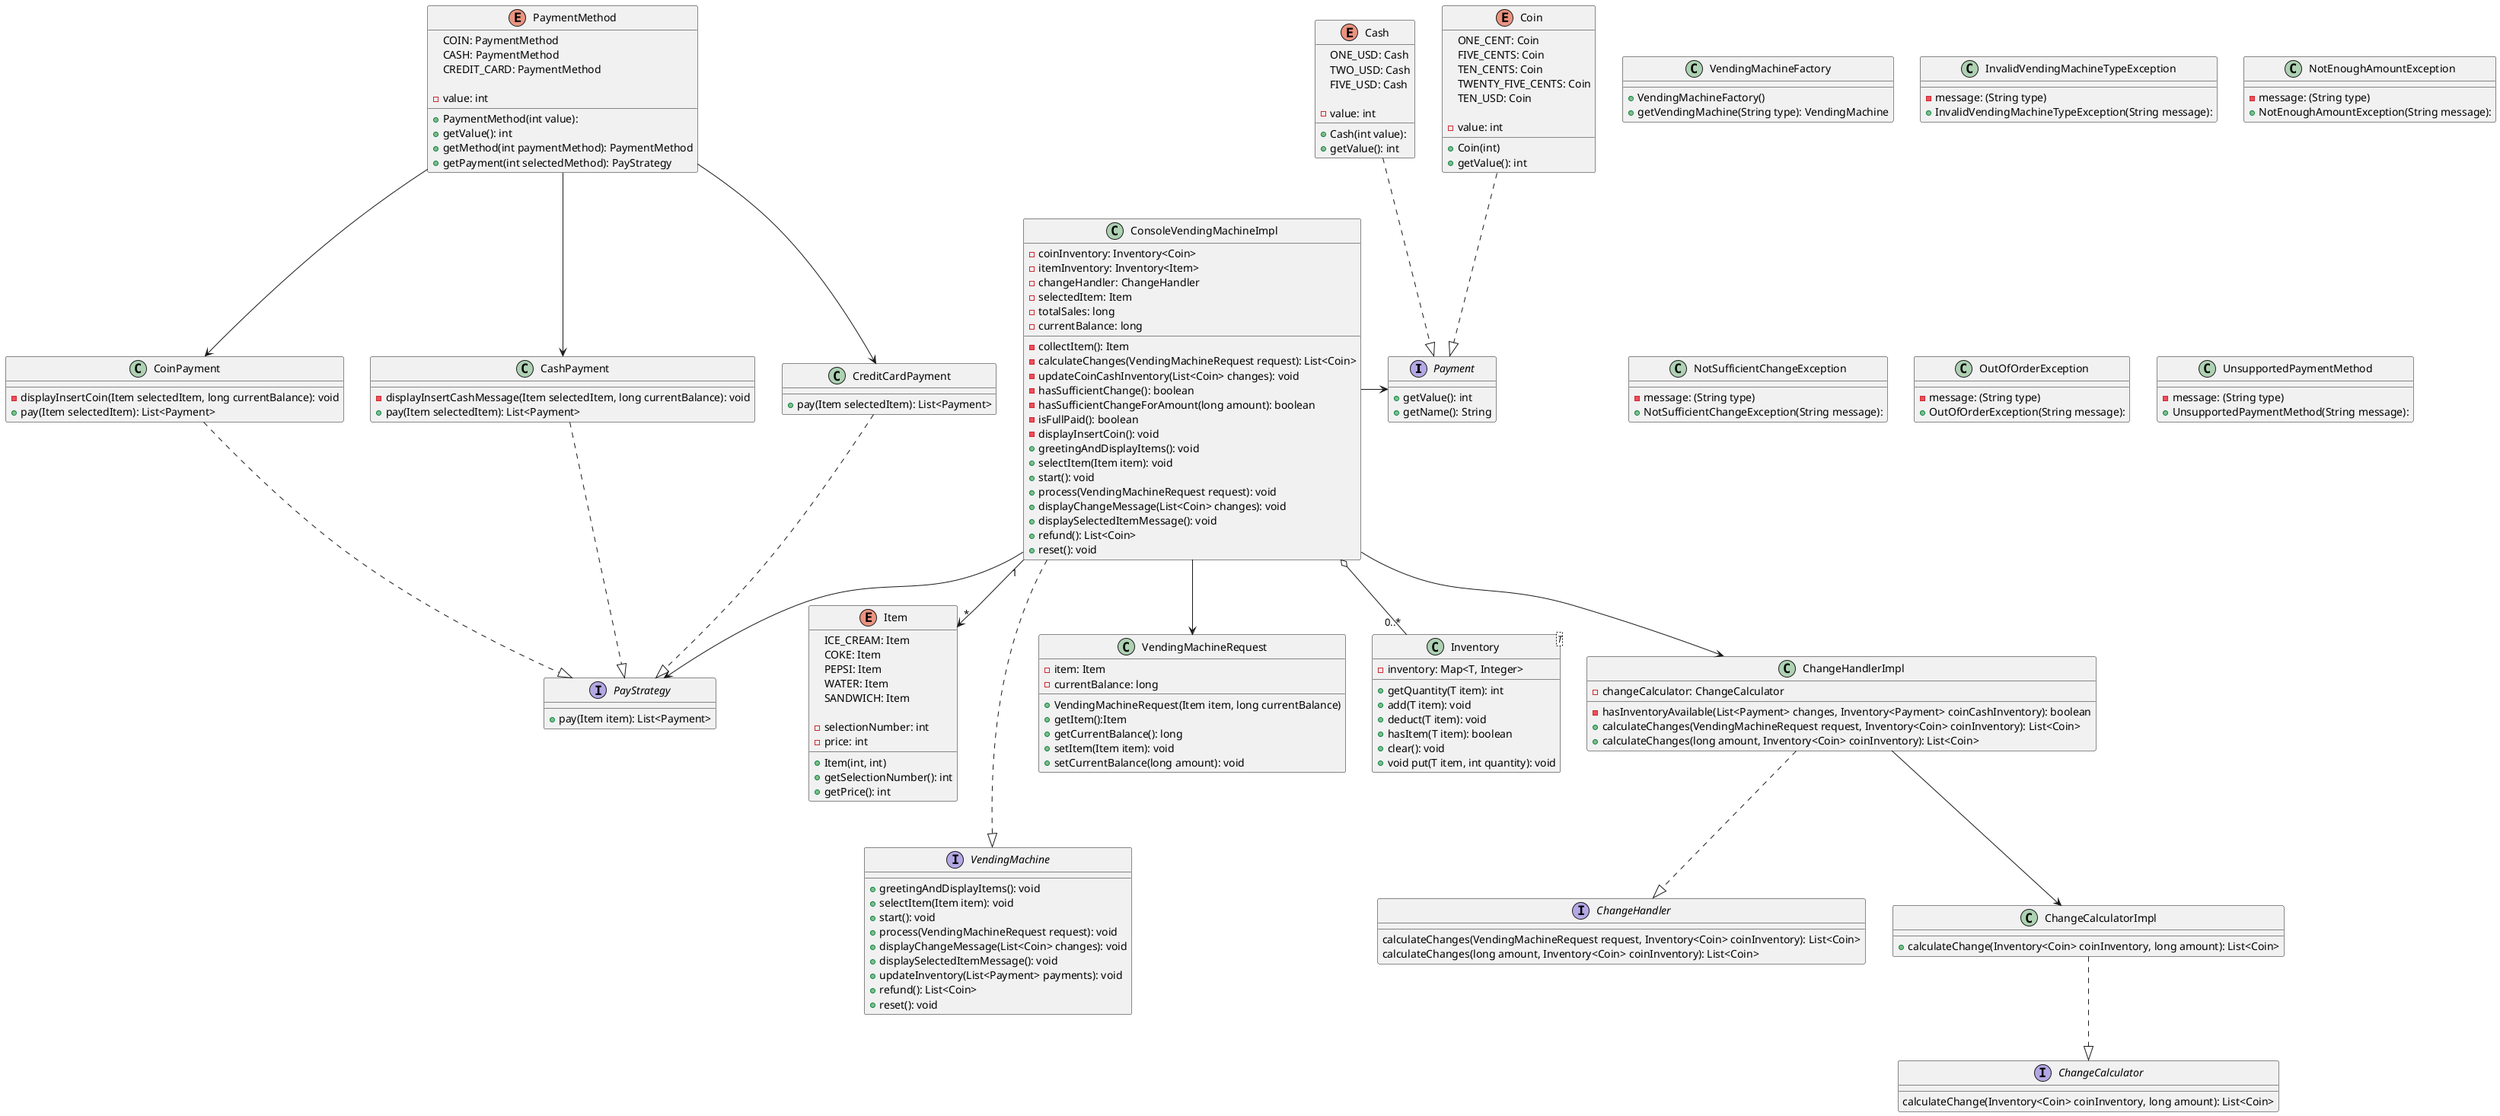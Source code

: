 @startuml
'https://plantuml.com/class-diagram

interface Payment{
+ getValue(): int
+ getName(): String
}

interface PayStrategy {
+ pay(Item item): List<Payment>
}

class CoinPayment{
- displayInsertCoin(Item selectedItem, long currentBalance): void
+ pay(Item selectedItem): List<Payment>
}

class CashPayment{
- displayInsertCashMessage(Item selectedItem, long currentBalance): void
+ pay(Item selectedItem): List<Payment>
}
class CreditCardPayment {
+ pay(Item selectedItem): List<Payment>
}
CoinPayment ..|> PayStrategy
CashPayment ..|> PayStrategy
CreditCardPayment ..|> PayStrategy

enum PaymentMethod {
COIN: PaymentMethod
CASH: PaymentMethod
CREDIT_CARD: PaymentMethod

- value: int
+ PaymentMethod(int value):
+ getValue(): int
+ getMethod(int paymentMethod): PaymentMethod
+ getPayment(int selectedMethod): PayStrategy
}
PaymentMethod --> CoinPayment
PaymentMethod --> CashPayment
PaymentMethod --> CreditCardPayment


enum Cash {
ONE_USD: Cash
TWO_USD: Cash
FIVE_USD: Cash

- value: int
+ Cash(int value):
+ getValue(): int
}

Cash ..|> Payment
Coin ..|> Payment

enum Coin {
ONE_CENT: Coin
FIVE_CENTS: Coin
TEN_CENTS: Coin
TWENTY_FIVE_CENTS: Coin
TEN_USD: Coin

- value: int
+ Coin(int)
+ getValue(): int
}

enum Item {
ICE_CREAM: Item
COKE: Item
PEPSI: Item
WATER: Item
SANDWICH: Item

- selectionNumber: int
- price: int
+ Item(int, int)
+ getSelectionNumber(): int
+ getPrice(): int
}

interface VendingMachine {
+ greetingAndDisplayItems(): void
+ selectItem(Item item): void
+ start(): void
+ process(VendingMachineRequest request): void
+ displayChangeMessage(List<Coin> changes): void
+ displaySelectedItemMessage(): void
+ updateInventory(List<Payment> payments): void
+ refund(): List<Coin>
+ reset(): void
}

class VendingMachineFactory{
+ VendingMachineFactory()
+ getVendingMachine(String type): VendingMachine
}

ConsoleVendingMachineImpl "1" --> "*" Item

ConsoleVendingMachineImpl ...|> VendingMachine
ConsoleVendingMachineImpl --> VendingMachineRequest
ConsoleVendingMachineImpl  o-- "0..*" Inventory

ConsoleVendingMachineImpl --> ChangeHandlerImpl
ConsoleVendingMachineImpl -> Payment
ConsoleVendingMachineImpl --> PayStrategy

class ConsoleVendingMachineImpl {
- coinInventory: Inventory<Coin>
- itemInventory: Inventory<Item>
- changeHandler: ChangeHandler
- selectedItem: Item
- totalSales: long
- currentBalance: long

- collectItem(): Item
- calculateChanges(VendingMachineRequest request): List<Coin>
- updateCoinCashInventory(List<Coin> changes): void
- hasSufficientChange(): boolean
- hasSufficientChangeForAmount(long amount): boolean
- isFullPaid(): boolean
- displayInsertCoin(): void
+ greetingAndDisplayItems(): void
+ selectItem(Item item): void
+ start(): void
+ process(VendingMachineRequest request): void
+ displayChangeMessage(List<Coin> changes): void
+ displaySelectedItemMessage(): void
+ refund(): List<Coin>
+ reset(): void
}

class Inventory<T> {
- inventory: Map<T, Integer>
+ getQuantity(T item): int
+ add(T item): void
+ deduct(T item): void
+ hasItem(T item): boolean
+ clear(): void
+ void put(T item, int quantity): void
}

class VendingMachineRequest {
- item: Item
- currentBalance: long

+ VendingMachineRequest(Item item, long currentBalance)
+ getItem():Item
+ getCurrentBalance(): long
+ setItem(Item item): void
+ setCurrentBalance(long amount): void
}

interface ChangeHandler {
    calculateChanges(VendingMachineRequest request, Inventory<Coin> coinInventory): List<Coin>
    calculateChanges(long amount, Inventory<Coin> coinInventory): List<Coin>
}
ChangeHandlerImpl ..|> ChangeHandler
ChangeCalculatorImpl ..|> ChangeCalculator
ChangeHandlerImpl --> ChangeCalculatorImpl


class ChangeHandlerImpl {
- changeCalculator: ChangeCalculator
- hasInventoryAvailable(List<Payment> changes, Inventory<Payment> coinCashInventory): boolean
+ calculateChanges(VendingMachineRequest request, Inventory<Coin> coinInventory): List<Coin>
+ calculateChanges(long amount, Inventory<Coin> coinInventory): List<Coin>
}

interface ChangeCalculator {
calculateChange(Inventory<Coin> coinInventory, long amount): List<Coin>
}
class ChangeCalculatorImpl {
+ calculateChange(Inventory<Coin> coinInventory, long amount): List<Coin>
}


class InvalidVendingMachineTypeException{
- message: (String type)
+ InvalidVendingMachineTypeException(String message):
}

class NotEnoughAmountException{
- message: (String type)
+ NotEnoughAmountException(String message):
}

class NotSufficientChangeException{
- message: (String type)
+ NotSufficientChangeException(String message):
}

class OutOfOrderException{
- message: (String type)
+ OutOfOrderException(String message):
}
class UnsupportedPaymentMethod{
- message: (String type)
+ UnsupportedPaymentMethod(String message):
}
@enduml